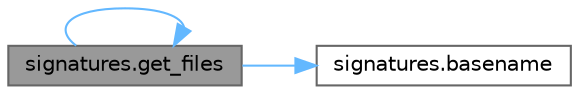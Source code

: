 digraph "signatures.get_files"
{
 // LATEX_PDF_SIZE
  bgcolor="transparent";
  edge [fontname=Helvetica,fontsize=10,labelfontname=Helvetica,labelfontsize=10];
  node [fontname=Helvetica,fontsize=10,shape=box,height=0.2,width=0.4];
  rankdir="LR";
  Node1 [label="signatures.get_files",height=0.2,width=0.4,color="gray40", fillcolor="grey60", style="filled", fontcolor="black",tooltip=" "];
  Node1 -> Node2 [color="steelblue1",style="solid"];
  Node2 [label="signatures.basename",height=0.2,width=0.4,color="grey40", fillcolor="white", style="filled",URL="$df/d53/namespacesignatures.html#a70e9dd307df590308ea29da415bba9db",tooltip=" "];
  Node1 -> Node1 [color="steelblue1",style="solid"];
}
